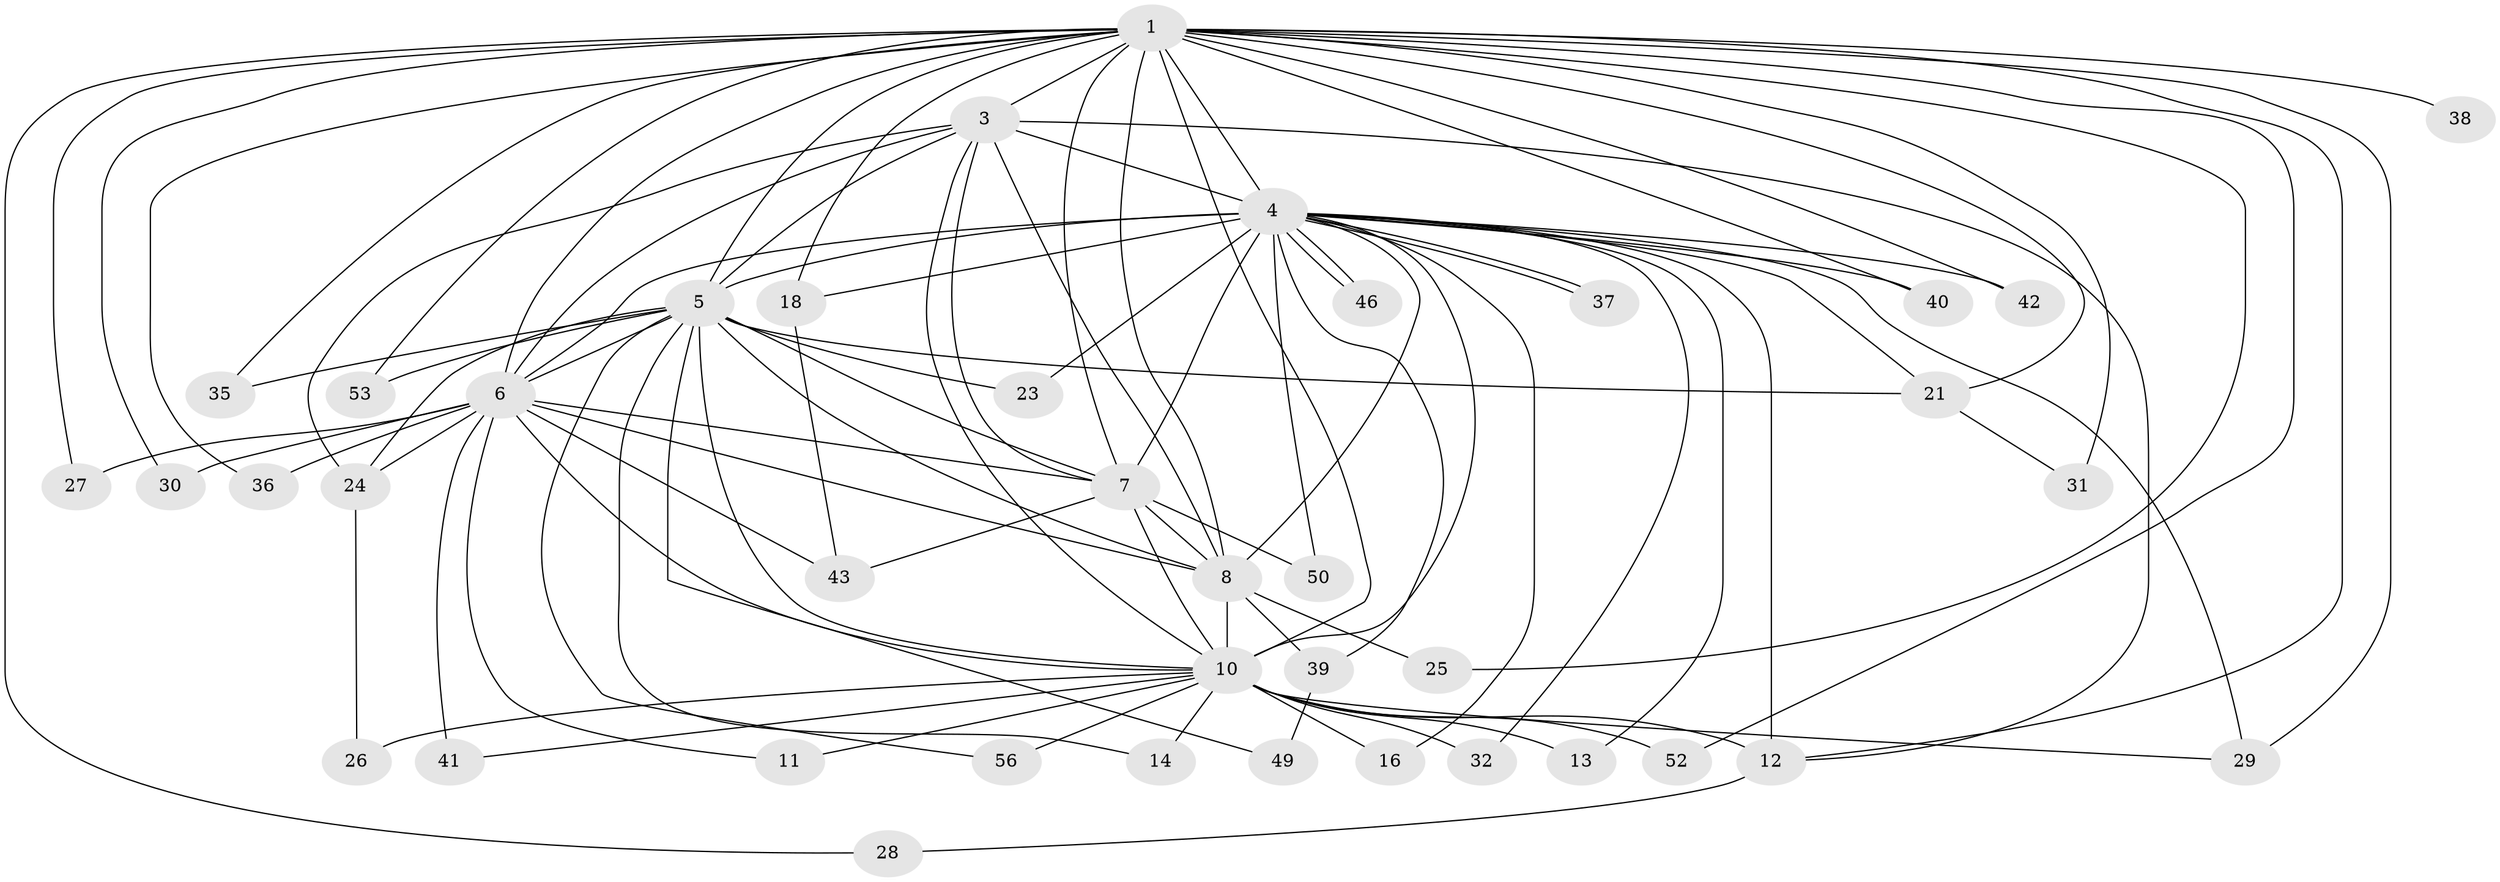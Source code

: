 // original degree distribution, {18: 0.017857142857142856, 19: 0.017857142857142856, 11: 0.017857142857142856, 21: 0.017857142857142856, 20: 0.03571428571428571, 16: 0.017857142857142856, 12: 0.03571428571428571, 15: 0.017857142857142856, 2: 0.6071428571428571, 5: 0.017857142857142856, 4: 0.07142857142857142, 3: 0.125}
// Generated by graph-tools (version 1.1) at 2025/11/02/27/25 16:11:01]
// undirected, 40 vertices, 97 edges
graph export_dot {
graph [start="1"]
  node [color=gray90,style=filled];
  1 [super="+2"];
  3 [super="+48"];
  4 [super="+9"];
  5 [super="+15"];
  6 [super="+17"];
  7 [super="+19"];
  8 [super="+20"];
  10 [super="+33"];
  11;
  12 [super="+22"];
  13;
  14;
  16;
  18;
  21 [super="+44"];
  23 [super="+45"];
  24 [super="+54"];
  25;
  26;
  27;
  28;
  29 [super="+34"];
  30;
  31 [super="+51"];
  32;
  35;
  36;
  37;
  38;
  39;
  40;
  41;
  42 [super="+47"];
  43 [super="+55"];
  46;
  49;
  50;
  52;
  53;
  56;
  1 -- 3 [weight=2];
  1 -- 4 [weight=4];
  1 -- 5 [weight=2];
  1 -- 6 [weight=2];
  1 -- 7 [weight=2];
  1 -- 8 [weight=2];
  1 -- 10 [weight=2];
  1 -- 18;
  1 -- 21;
  1 -- 25;
  1 -- 27;
  1 -- 28;
  1 -- 36;
  1 -- 38 [weight=2];
  1 -- 52;
  1 -- 12;
  1 -- 29;
  1 -- 30;
  1 -- 31 [weight=2];
  1 -- 35;
  1 -- 40;
  1 -- 42 [weight=2];
  1 -- 53;
  3 -- 4 [weight=2];
  3 -- 5;
  3 -- 6;
  3 -- 7;
  3 -- 8;
  3 -- 10;
  3 -- 12;
  3 -- 24;
  4 -- 5 [weight=3];
  4 -- 6 [weight=2];
  4 -- 7 [weight=3];
  4 -- 8 [weight=2];
  4 -- 10 [weight=2];
  4 -- 12;
  4 -- 16;
  4 -- 18;
  4 -- 23;
  4 -- 37;
  4 -- 37;
  4 -- 39;
  4 -- 40;
  4 -- 46;
  4 -- 46;
  4 -- 50;
  4 -- 32;
  4 -- 42;
  4 -- 13;
  4 -- 21;
  4 -- 29;
  5 -- 6 [weight=2];
  5 -- 7;
  5 -- 8;
  5 -- 10;
  5 -- 14;
  5 -- 23 [weight=2];
  5 -- 24;
  5 -- 35;
  5 -- 49;
  5 -- 53;
  5 -- 56;
  5 -- 21;
  6 -- 7;
  6 -- 8 [weight=2];
  6 -- 10;
  6 -- 11;
  6 -- 27;
  6 -- 30;
  6 -- 36;
  6 -- 43;
  6 -- 24;
  6 -- 41;
  7 -- 8;
  7 -- 10;
  7 -- 43;
  7 -- 50;
  8 -- 10;
  8 -- 25;
  8 -- 39;
  10 -- 11;
  10 -- 13;
  10 -- 14;
  10 -- 16;
  10 -- 26;
  10 -- 29;
  10 -- 32;
  10 -- 56;
  10 -- 41;
  10 -- 52;
  10 -- 12;
  12 -- 28;
  18 -- 43;
  21 -- 31;
  24 -- 26;
  39 -- 49;
}
